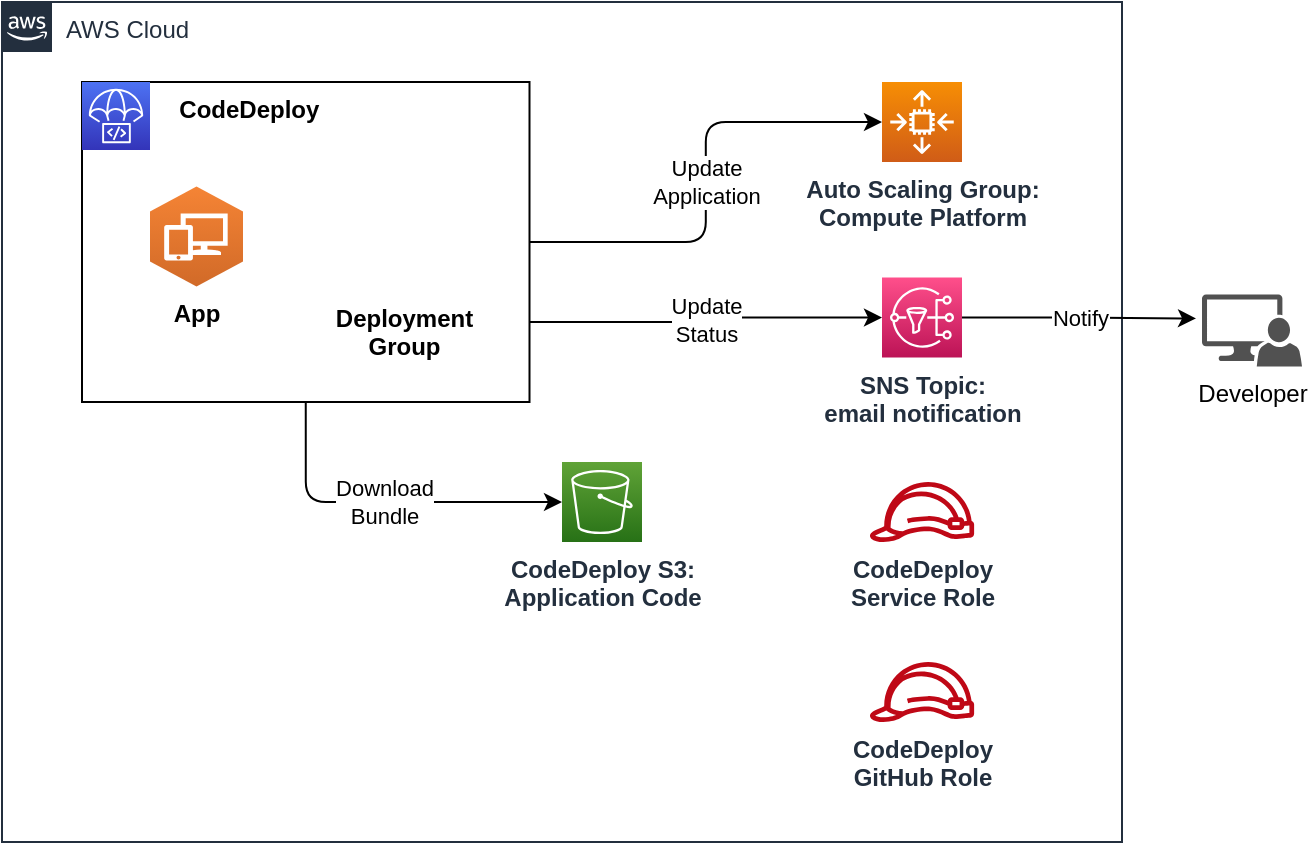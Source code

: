 <mxfile>
    <diagram id="Ht1M8jgEwFfnCIfOTk4-" name="Page-1">
        <mxGraphModel dx="887" dy="691" grid="1" gridSize="10" guides="1" tooltips="1" connect="1" arrows="1" fold="1" page="1" pageScale="1" pageWidth="827" pageHeight="1169" math="0" shadow="0">
            <root>
                <mxCell id="0"/>
                <mxCell id="1" parent="0"/>
                <mxCell id="jZVaUwOg5UY3L9NAnvdq-71" value="AWS Cloud" style="points=[[0,0],[0.25,0],[0.5,0],[0.75,0],[1,0],[1,0.25],[1,0.5],[1,0.75],[1,1],[0.75,1],[0.5,1],[0.25,1],[0,1],[0,0.75],[0,0.5],[0,0.25]];outlineConnect=0;gradientColor=none;html=1;whiteSpace=wrap;fontSize=12;fontStyle=0;shape=mxgraph.aws4.group;grIcon=mxgraph.aws4.group_aws_cloud_alt;strokeColor=#232F3E;fillColor=none;verticalAlign=top;align=left;spacingLeft=30;fontColor=#232F3E;dashed=0;labelBackgroundColor=none;container=1;pointerEvents=0;collapsible=0;recursiveResize=0;" parent="1" vertex="1">
                    <mxGeometry x="120" y="120" width="560" height="420" as="geometry"/>
                </mxCell>
                <mxCell id="23" value="Download &lt;br&gt;Bundle" style="edgeStyle=orthogonalEdgeStyle;html=1;exitX=0.5;exitY=1;exitDx=0;exitDy=0;entryX=0;entryY=0.5;entryDx=0;entryDy=0;entryPerimeter=0;" parent="jZVaUwOg5UY3L9NAnvdq-71" source="Pjr3WMdlcIu-zuZ9H2YP-44" target="22" edge="1">
                    <mxGeometry relative="1" as="geometry"/>
                </mxCell>
                <mxCell id="24" value="Update &lt;br&gt;Application" style="edgeStyle=orthogonalEdgeStyle;html=1;entryX=0;entryY=0.5;entryDx=0;entryDy=0;entryPerimeter=0;" parent="jZVaUwOg5UY3L9NAnvdq-71" source="Pjr3WMdlcIu-zuZ9H2YP-44" target="21" edge="1">
                    <mxGeometry relative="1" as="geometry"/>
                </mxCell>
                <mxCell id="25" value="Update &lt;br&gt;Status" style="edgeStyle=orthogonalEdgeStyle;html=1;exitX=1;exitY=0.75;exitDx=0;exitDy=0;entryX=0;entryY=0.5;entryDx=0;entryDy=0;entryPerimeter=0;" parent="jZVaUwOg5UY3L9NAnvdq-71" source="Pjr3WMdlcIu-zuZ9H2YP-44" target="11" edge="1">
                    <mxGeometry relative="1" as="geometry"/>
                </mxCell>
                <mxCell id="Pjr3WMdlcIu-zuZ9H2YP-44" value="&lt;b&gt;&amp;nbsp; &amp;nbsp; &amp;nbsp; &amp;nbsp; &amp;nbsp; &amp;nbsp; &amp;nbsp; CodeDeploy&amp;nbsp;&lt;/b&gt;" style="rounded=0;whiteSpace=wrap;html=1;fontSize=12;align=left;labelPosition=center;verticalLabelPosition=middle;verticalAlign=top;container=0;" parent="jZVaUwOg5UY3L9NAnvdq-71" vertex="1">
                    <mxGeometry x="40" y="40" width="223.75" height="160" as="geometry"/>
                </mxCell>
                <mxCell id="8" value="" style="sketch=0;points=[[0,0,0],[0.25,0,0],[0.5,0,0],[0.75,0,0],[1,0,0],[0,1,0],[0.25,1,0],[0.5,1,0],[0.75,1,0],[1,1,0],[0,0.25,0],[0,0.5,0],[0,0.75,0],[1,0.25,0],[1,0.5,0],[1,0.75,0]];outlineConnect=0;fontColor=#232F3E;gradientColor=#4D72F3;gradientDirection=north;fillColor=#3334B9;strokeColor=#ffffff;dashed=0;verticalLabelPosition=bottom;verticalAlign=top;align=center;html=1;fontSize=12;fontStyle=0;aspect=fixed;shape=mxgraph.aws4.resourceIcon;resIcon=mxgraph.aws4.codedeploy;" parent="jZVaUwOg5UY3L9NAnvdq-71" vertex="1">
                    <mxGeometry x="40" y="40" width="34" height="34" as="geometry"/>
                </mxCell>
                <mxCell id="9" value="App" style="outlineConnect=0;dashed=0;verticalLabelPosition=bottom;verticalAlign=top;align=center;html=1;shape=mxgraph.aws3.workspaces;fillColor=#D16A28;gradientColor=#F58435;gradientDirection=north;fontStyle=1" parent="jZVaUwOg5UY3L9NAnvdq-71" vertex="1">
                    <mxGeometry x="74" y="92.25" width="46.5" height="50" as="geometry"/>
                </mxCell>
                <mxCell id="10" value="Deployment &#10;Group" style="shape=image;verticalLabelPosition=bottom;labelBackgroundColor=default;verticalAlign=top;aspect=fixed;imageAspect=0;image=https://cdn-icons-png.flaticon.com/512/6822/6822231.png;fontStyle=1" parent="jZVaUwOg5UY3L9NAnvdq-71" vertex="1">
                    <mxGeometry x="174" y="90" width="54.5" height="54.5" as="geometry"/>
                </mxCell>
                <mxCell id="11" value="SNS Topic:&lt;br&gt;email notification" style="sketch=0;points=[[0,0,0],[0.25,0,0],[0.5,0,0],[0.75,0,0],[1,0,0],[0,1,0],[0.25,1,0],[0.5,1,0],[0.75,1,0],[1,1,0],[0,0.25,0],[0,0.5,0],[0,0.75,0],[1,0.25,0],[1,0.5,0],[1,0.75,0]];outlineConnect=0;fontColor=#232F3E;gradientColor=#FF4F8B;gradientDirection=north;fillColor=#BC1356;strokeColor=#ffffff;dashed=0;verticalLabelPosition=bottom;verticalAlign=top;align=center;html=1;fontSize=12;fontStyle=1;aspect=fixed;shape=mxgraph.aws4.resourceIcon;resIcon=mxgraph.aws4.sns;" parent="jZVaUwOg5UY3L9NAnvdq-71" vertex="1">
                    <mxGeometry x="440" y="137.75" width="40" height="40" as="geometry"/>
                </mxCell>
                <mxCell id="12" value="CodeDeploy&lt;br&gt;Service Role" style="sketch=0;outlineConnect=0;fontColor=#232F3E;gradientColor=none;fillColor=#BF0816;strokeColor=none;dashed=0;verticalLabelPosition=bottom;verticalAlign=top;align=center;html=1;fontSize=12;fontStyle=1;aspect=fixed;pointerEvents=1;shape=mxgraph.aws4.role;" parent="jZVaUwOg5UY3L9NAnvdq-71" vertex="1">
                    <mxGeometry x="433.41" y="240" width="53.18" height="30" as="geometry"/>
                </mxCell>
                <mxCell id="21" value="Auto Scaling Group:&lt;br&gt;Compute Platform" style="sketch=0;points=[[0,0,0],[0.25,0,0],[0.5,0,0],[0.75,0,0],[1,0,0],[0,1,0],[0.25,1,0],[0.5,1,0],[0.75,1,0],[1,1,0],[0,0.25,0],[0,0.5,0],[0,0.75,0],[1,0.25,0],[1,0.5,0],[1,0.75,0]];outlineConnect=0;fontColor=#232F3E;gradientColor=#F78E04;gradientDirection=north;fillColor=#D05C17;strokeColor=#ffffff;dashed=0;verticalLabelPosition=bottom;verticalAlign=top;align=center;html=1;fontSize=12;fontStyle=1;aspect=fixed;shape=mxgraph.aws4.resourceIcon;resIcon=mxgraph.aws4.auto_scaling2;" parent="jZVaUwOg5UY3L9NAnvdq-71" vertex="1">
                    <mxGeometry x="440" y="40" width="40" height="40" as="geometry"/>
                </mxCell>
                <mxCell id="22" value="CodeDeploy S3:&lt;br&gt;Application Code" style="sketch=0;points=[[0,0,0],[0.25,0,0],[0.5,0,0],[0.75,0,0],[1,0,0],[0,1,0],[0.25,1,0],[0.5,1,0],[0.75,1,0],[1,1,0],[0,0.25,0],[0,0.5,0],[0,0.75,0],[1,0.25,0],[1,0.5,0],[1,0.75,0]];outlineConnect=0;fontColor=#232F3E;gradientColor=#60A337;gradientDirection=north;fillColor=#277116;strokeColor=#ffffff;dashed=0;verticalLabelPosition=bottom;verticalAlign=top;align=center;html=1;fontSize=12;fontStyle=1;aspect=fixed;shape=mxgraph.aws4.resourceIcon;resIcon=mxgraph.aws4.s3;" parent="jZVaUwOg5UY3L9NAnvdq-71" vertex="1">
                    <mxGeometry x="280" y="230" width="40" height="40" as="geometry"/>
                </mxCell>
                <mxCell id="nJG9HcymFYp3_VK_kYix-25" value="CodeDeploy&lt;br&gt;GitHub Role" style="sketch=0;outlineConnect=0;fontColor=#232F3E;gradientColor=none;fillColor=#BF0816;strokeColor=none;dashed=0;verticalLabelPosition=bottom;verticalAlign=top;align=center;html=1;fontSize=12;fontStyle=1;aspect=fixed;pointerEvents=1;shape=mxgraph.aws4.role;" vertex="1" parent="jZVaUwOg5UY3L9NAnvdq-71">
                    <mxGeometry x="433.41" y="330" width="53.18" height="30" as="geometry"/>
                </mxCell>
                <mxCell id="13" value="Developer" style="sketch=0;pointerEvents=1;shadow=0;dashed=0;html=1;strokeColor=none;labelPosition=center;verticalLabelPosition=bottom;verticalAlign=top;align=center;fillColor=#515151;shape=mxgraph.mscae.system_center.admin_console" parent="1" vertex="1">
                    <mxGeometry x="720" y="266.25" width="50" height="36" as="geometry"/>
                </mxCell>
                <mxCell id="14" value="Notify" style="edgeStyle=orthogonalEdgeStyle;html=1;entryX=-0.06;entryY=0.333;entryDx=0;entryDy=0;entryPerimeter=0;" parent="1" source="11" target="13" edge="1">
                    <mxGeometry relative="1" as="geometry"/>
                </mxCell>
            </root>
        </mxGraphModel>
    </diagram>
</mxfile>
